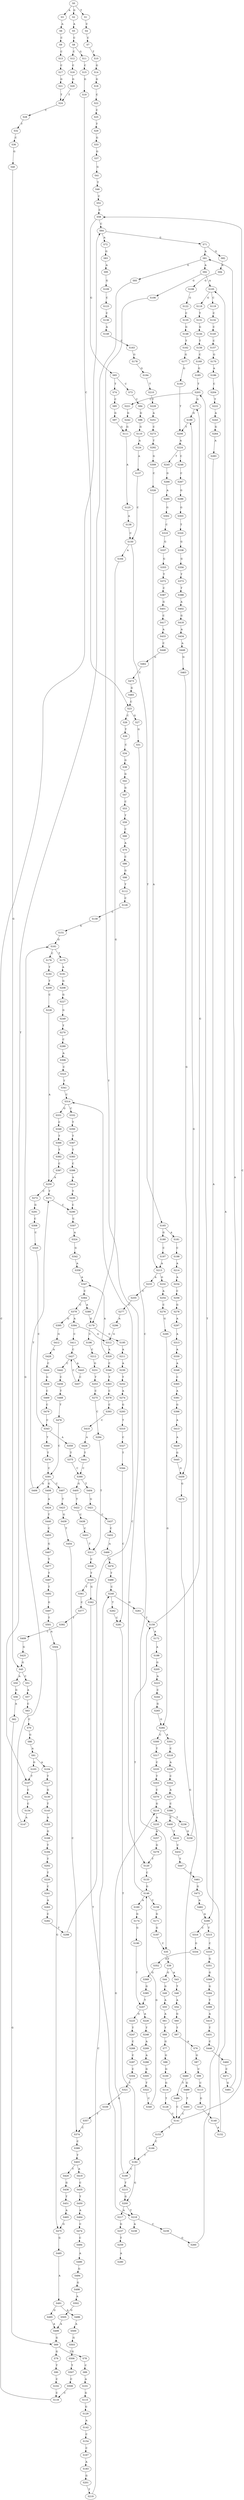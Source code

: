 strict digraph  {
	S0 -> S1 [ label = T ];
	S0 -> S2 [ label = G ];
	S0 -> S3 [ label = A ];
	S1 -> S4 [ label = C ];
	S2 -> S5 [ label = A ];
	S3 -> S6 [ label = A ];
	S4 -> S7 [ label = C ];
	S5 -> S8 [ label = C ];
	S6 -> S9 [ label = C ];
	S7 -> S10 [ label = T ];
	S8 -> S11 [ label = G ];
	S8 -> S12 [ label = C ];
	S9 -> S13 [ label = C ];
	S10 -> S14 [ label = G ];
	S11 -> S15 [ label = C ];
	S12 -> S16 [ label = C ];
	S13 -> S17 [ label = C ];
	S14 -> S18 [ label = G ];
	S15 -> S19 [ label = G ];
	S16 -> S20 [ label = G ];
	S17 -> S21 [ label = G ];
	S18 -> S22 [ label = C ];
	S19 -> S23 [ label = C ];
	S20 -> S24 [ label = T ];
	S21 -> S24 [ label = T ];
	S22 -> S25 [ label = C ];
	S23 -> S26 [ label = C ];
	S23 -> S27 [ label = G ];
	S24 -> S28 [ label = C ];
	S25 -> S29 [ label = T ];
	S26 -> S30 [ label = T ];
	S27 -> S31 [ label = G ];
	S28 -> S32 [ label = T ];
	S29 -> S33 [ label = G ];
	S30 -> S34 [ label = C ];
	S31 -> S35 [ label = C ];
	S32 -> S36 [ label = C ];
	S33 -> S37 [ label = G ];
	S34 -> S38 [ label = G ];
	S35 -> S39 [ label = T ];
	S36 -> S40 [ label = G ];
	S37 -> S41 [ label = G ];
	S38 -> S42 [ label = G ];
	S39 -> S43 [ label = A ];
	S39 -> S44 [ label = G ];
	S40 -> S45 [ label = G ];
	S41 -> S46 [ label = T ];
	S42 -> S47 [ label = G ];
	S43 -> S48 [ label = T ];
	S44 -> S49 [ label = G ];
	S45 -> S50 [ label = A ];
	S45 -> S51 [ label = C ];
	S46 -> S52 [ label = C ];
	S47 -> S53 [ label = C ];
	S48 -> S54 [ label = A ];
	S49 -> S55 [ label = A ];
	S50 -> S56 [ label = G ];
	S51 -> S57 [ label = A ];
	S52 -> S58 [ label = C ];
	S53 -> S59 [ label = T ];
	S54 -> S60 [ label = G ];
	S55 -> S61 [ label = A ];
	S56 -> S62 [ label = A ];
	S57 -> S63 [ label = C ];
	S58 -> S64 [ label = C ];
	S58 -> S65 [ label = G ];
	S59 -> S66 [ label = C ];
	S60 -> S67 [ label = T ];
	S61 -> S68 [ label = T ];
	S62 -> S69 [ label = G ];
	S63 -> S70 [ label = C ];
	S64 -> S71 [ label = G ];
	S64 -> S72 [ label = A ];
	S65 -> S73 [ label = C ];
	S65 -> S74 [ label = T ];
	S66 -> S75 [ label = A ];
	S67 -> S76 [ label = A ];
	S68 -> S77 [ label = G ];
	S69 -> S78 [ label = T ];
	S69 -> S79 [ label = G ];
	S70 -> S80 [ label = G ];
	S71 -> S81 [ label = A ];
	S71 -> S82 [ label = G ];
	S72 -> S83 [ label = G ];
	S73 -> S84 [ label = C ];
	S74 -> S85 [ label = C ];
	S75 -> S86 [ label = C ];
	S76 -> S87 [ label = G ];
	S77 -> S88 [ label = G ];
	S78 -> S89 [ label = C ];
	S79 -> S90 [ label = T ];
	S80 -> S91 [ label = A ];
	S81 -> S92 [ label = A ];
	S81 -> S93 [ label = G ];
	S82 -> S94 [ label = A ];
	S83 -> S95 [ label = A ];
	S84 -> S96 [ label = G ];
	S85 -> S97 [ label = G ];
	S86 -> S98 [ label = G ];
	S87 -> S99 [ label = C ];
	S88 -> S100 [ label = G ];
	S89 -> S101 [ label = A ];
	S90 -> S102 [ label = C ];
	S91 -> S103 [ label = G ];
	S91 -> S104 [ label = A ];
	S92 -> S105 [ label = A ];
	S92 -> S106 [ label = G ];
	S93 -> S107 [ label = T ];
	S94 -> S108 [ label = G ];
	S95 -> S109 [ label = G ];
	S96 -> S110 [ label = G ];
	S97 -> S111 [ label = G ];
	S98 -> S112 [ label = T ];
	S99 -> S113 [ label = C ];
	S100 -> S114 [ label = G ];
	S101 -> S115 [ label = G ];
	S102 -> S116 [ label = C ];
	S103 -> S107 [ label = T ];
	S104 -> S117 [ label = T ];
	S105 -> S118 [ label = G ];
	S105 -> S119 [ label = C ];
	S106 -> S120 [ label = T ];
	S107 -> S121 [ label = C ];
	S108 -> S122 [ label = G ];
	S109 -> S123 [ label = C ];
	S110 -> S124 [ label = A ];
	S111 -> S125 [ label = A ];
	S112 -> S126 [ label = C ];
	S113 -> S127 [ label = G ];
	S114 -> S128 [ label = T ];
	S115 -> S129 [ label = G ];
	S116 -> S64 [ label = C ];
	S117 -> S130 [ label = G ];
	S118 -> S131 [ label = T ];
	S119 -> S132 [ label = C ];
	S120 -> S133 [ label = C ];
	S121 -> S134 [ label = C ];
	S122 -> S135 [ label = C ];
	S123 -> S136 [ label = C ];
	S124 -> S137 [ label = A ];
	S125 -> S138 [ label = A ];
	S126 -> S139 [ label = C ];
	S127 -> S140 [ label = A ];
	S128 -> S141 [ label = C ];
	S129 -> S142 [ label = A ];
	S130 -> S143 [ label = T ];
	S131 -> S144 [ label = G ];
	S132 -> S145 [ label = C ];
	S133 -> S146 [ label = G ];
	S134 -> S147 [ label = A ];
	S135 -> S148 [ label = G ];
	S136 -> S149 [ label = A ];
	S137 -> S150 [ label = C ];
	S138 -> S150 [ label = C ];
	S139 -> S151 [ label = A ];
	S140 -> S152 [ label = A ];
	S141 -> S58 [ label = C ];
	S141 -> S153 [ label = T ];
	S142 -> S154 [ label = C ];
	S143 -> S155 [ label = A ];
	S144 -> S156 [ label = T ];
	S145 -> S157 [ label = C ];
	S146 -> S158 [ label = C ];
	S146 -> S159 [ label = T ];
	S146 -> S160 [ label = A ];
	S147 -> S161 [ label = G ];
	S148 -> S162 [ label = T ];
	S149 -> S163 [ label = C ];
	S150 -> S164 [ label = A ];
	S150 -> S165 [ label = T ];
	S151 -> S161 [ label = G ];
	S152 -> S105 [ label = A ];
	S153 -> S166 [ label = C ];
	S154 -> S167 [ label = C ];
	S155 -> S168 [ label = G ];
	S156 -> S169 [ label = C ];
	S157 -> S170 [ label = G ];
	S158 -> S171 [ label = G ];
	S159 -> S172 [ label = A ];
	S159 -> S173 [ label = G ];
	S160 -> S174 [ label = G ];
	S161 -> S175 [ label = T ];
	S161 -> S176 [ label = C ];
	S162 -> S177 [ label = G ];
	S163 -> S178 [ label = G ];
	S164 -> S179 [ label = G ];
	S165 -> S180 [ label = G ];
	S165 -> S181 [ label = A ];
	S166 -> S182 [ label = T ];
	S167 -> S183 [ label = A ];
	S168 -> S184 [ label = T ];
	S169 -> S185 [ label = G ];
	S170 -> S186 [ label = A ];
	S171 -> S187 [ label = G ];
	S172 -> S188 [ label = A ];
	S173 -> S189 [ label = G ];
	S174 -> S190 [ label = G ];
	S175 -> S191 [ label = A ];
	S176 -> S192 [ label = T ];
	S177 -> S193 [ label = G ];
	S178 -> S194 [ label = G ];
	S179 -> S195 [ label = G ];
	S179 -> S196 [ label = C ];
	S180 -> S197 [ label = C ];
	S181 -> S198 [ label = C ];
	S182 -> S199 [ label = C ];
	S182 -> S200 [ label = G ];
	S183 -> S201 [ label = G ];
	S184 -> S202 [ label = T ];
	S185 -> S203 [ label = T ];
	S186 -> S204 [ label = C ];
	S187 -> S35 [ label = C ];
	S188 -> S205 [ label = G ];
	S189 -> S206 [ label = T ];
	S190 -> S207 [ label = T ];
	S191 -> S208 [ label = G ];
	S192 -> S209 [ label = T ];
	S193 -> S206 [ label = T ];
	S194 -> S210 [ label = T ];
	S195 -> S211 [ label = A ];
	S196 -> S212 [ label = C ];
	S197 -> S213 [ label = A ];
	S198 -> S214 [ label = A ];
	S199 -> S215 [ label = T ];
	S199 -> S216 [ label = G ];
	S200 -> S217 [ label = A ];
	S200 -> S218 [ label = T ];
	S201 -> S219 [ label = T ];
	S202 -> S220 [ label = T ];
	S203 -> S221 [ label = C ];
	S203 -> S173 [ label = G ];
	S204 -> S222 [ label = T ];
	S205 -> S223 [ label = A ];
	S206 -> S224 [ label = A ];
	S207 -> S225 [ label = G ];
	S207 -> S226 [ label = A ];
	S208 -> S227 [ label = G ];
	S209 -> S228 [ label = C ];
	S210 -> S229 [ label = T ];
	S211 -> S230 [ label = A ];
	S212 -> S231 [ label = G ];
	S213 -> S232 [ label = G ];
	S213 -> S233 [ label = A ];
	S214 -> S234 [ label = A ];
	S215 -> S200 [ label = G ];
	S216 -> S235 [ label = A ];
	S216 -> S236 [ label = T ];
	S217 -> S237 [ label = G ];
	S218 -> S238 [ label = A ];
	S218 -> S239 [ label = C ];
	S219 -> S240 [ label = C ];
	S220 -> S241 [ label = C ];
	S221 -> S242 [ label = G ];
	S222 -> S243 [ label = A ];
	S223 -> S244 [ label = C ];
	S224 -> S245 [ label = T ];
	S224 -> S246 [ label = C ];
	S225 -> S247 [ label = T ];
	S226 -> S248 [ label = T ];
	S227 -> S249 [ label = G ];
	S228 -> S250 [ label = A ];
	S229 -> S251 [ label = A ];
	S230 -> S252 [ label = T ];
	S231 -> S253 [ label = T ];
	S232 -> S254 [ label = A ];
	S233 -> S255 [ label = C ];
	S234 -> S256 [ label = C ];
	S235 -> S257 [ label = A ];
	S236 -> S258 [ label = G ];
	S237 -> S259 [ label = T ];
	S239 -> S260 [ label = G ];
	S240 -> S261 [ label = G ];
	S240 -> S262 [ label = T ];
	S241 -> S263 [ label = A ];
	S242 -> S111 [ label = G ];
	S243 -> S264 [ label = G ];
	S244 -> S265 [ label = G ];
	S245 -> S266 [ label = G ];
	S246 -> S267 [ label = C ];
	S247 -> S268 [ label = C ];
	S248 -> S269 [ label = A ];
	S249 -> S270 [ label = T ];
	S250 -> S271 [ label = T ];
	S250 -> S272 [ label = C ];
	S251 -> S273 [ label = C ];
	S252 -> S274 [ label = A ];
	S253 -> S275 [ label = C ];
	S254 -> S276 [ label = C ];
	S255 -> S277 [ label = C ];
	S256 -> S278 [ label = G ];
	S257 -> S279 [ label = G ];
	S258 -> S189 [ label = G ];
	S259 -> S280 [ label = A ];
	S260 -> S203 [ label = T ];
	S261 -> S159 [ label = T ];
	S262 -> S281 [ label = C ];
	S263 -> S282 [ label = C ];
	S264 -> S283 [ label = A ];
	S265 -> S284 [ label = G ];
	S266 -> S285 [ label = A ];
	S267 -> S286 [ label = G ];
	S268 -> S287 [ label = C ];
	S269 -> S288 [ label = A ];
	S270 -> S289 [ label = C ];
	S271 -> S290 [ label = C ];
	S272 -> S291 [ label = G ];
	S273 -> S292 [ label = T ];
	S274 -> S293 [ label = G ];
	S275 -> S294 [ label = C ];
	S276 -> S295 [ label = G ];
	S277 -> S296 [ label = A ];
	S278 -> S297 [ label = A ];
	S279 -> S120 [ label = T ];
	S281 -> S182 [ label = T ];
	S282 -> S298 [ label = T ];
	S283 -> S299 [ label = A ];
	S284 -> S300 [ label = C ];
	S284 -> S301 [ label = A ];
	S285 -> S302 [ label = G ];
	S286 -> S303 [ label = G ];
	S287 -> S304 [ label = C ];
	S288 -> S305 [ label = G ];
	S289 -> S306 [ label = A ];
	S290 -> S307 [ label = C ];
	S291 -> S308 [ label = C ];
	S292 -> S309 [ label = G ];
	S293 -> S310 [ label = T ];
	S294 -> S311 [ label = T ];
	S295 -> S284 [ label = G ];
	S296 -> S312 [ label = G ];
	S297 -> S313 [ label = A ];
	S298 -> S314 [ label = C ];
	S299 -> S315 [ label = T ];
	S299 -> S316 [ label = C ];
	S300 -> S317 [ label = T ];
	S301 -> S318 [ label = C ];
	S302 -> S319 [ label = C ];
	S303 -> S320 [ label = T ];
	S304 -> S321 [ label = T ];
	S305 -> S322 [ label = T ];
	S306 -> S323 [ label = C ];
	S307 -> S324 [ label = A ];
	S308 -> S325 [ label = C ];
	S309 -> S326 [ label = C ];
	S310 -> S327 [ label = C ];
	S311 -> S328 [ label = C ];
	S312 -> S329 [ label = A ];
	S313 -> S330 [ label = A ];
	S314 -> S331 [ label = G ];
	S314 -> S332 [ label = C ];
	S315 -> S333 [ label = C ];
	S316 -> S334 [ label = G ];
	S317 -> S335 [ label = C ];
	S318 -> S336 [ label = A ];
	S319 -> S337 [ label = G ];
	S320 -> S338 [ label = G ];
	S321 -> S339 [ label = G ];
	S322 -> S340 [ label = C ];
	S323 -> S341 [ label = T ];
	S324 -> S342 [ label = G ];
	S325 -> S343 [ label = C ];
	S326 -> S213 [ label = A ];
	S327 -> S344 [ label = T ];
	S328 -> S345 [ label = T ];
	S329 -> S346 [ label = C ];
	S329 -> S347 [ label = A ];
	S330 -> S348 [ label = A ];
	S331 -> S349 [ label = C ];
	S332 -> S350 [ label = T ];
	S333 -> S351 [ label = G ];
	S334 -> S352 [ label = A ];
	S335 -> S353 [ label = T ];
	S336 -> S354 [ label = C ];
	S337 -> S355 [ label = G ];
	S338 -> S356 [ label = G ];
	S339 -> S357 [ label = T ];
	S340 -> S146 [ label = G ];
	S341 -> S314 [ label = C ];
	S342 -> S358 [ label = A ];
	S343 -> S359 [ label = A ];
	S343 -> S360 [ label = T ];
	S344 -> S281 [ label = C ];
	S345 -> S361 [ label = T ];
	S345 -> S362 [ label = G ];
	S346 -> S363 [ label = T ];
	S347 -> S364 [ label = C ];
	S348 -> S365 [ label = C ];
	S349 -> S366 [ label = T ];
	S350 -> S367 [ label = T ];
	S351 -> S368 [ label = G ];
	S352 -> S369 [ label = G ];
	S353 -> S370 [ label = C ];
	S354 -> S371 [ label = A ];
	S355 -> S372 [ label = T ];
	S356 -> S373 [ label = T ];
	S357 -> S374 [ label = C ];
	S358 -> S347 [ label = A ];
	S359 -> S375 [ label = T ];
	S360 -> S376 [ label = T ];
	S361 -> S377 [ label = C ];
	S362 -> S218 [ label = T ];
	S363 -> S378 [ label = C ];
	S364 -> S379 [ label = C ];
	S364 -> S380 [ label = A ];
	S365 -> S381 [ label = A ];
	S366 -> S382 [ label = T ];
	S367 -> S383 [ label = T ];
	S368 -> S384 [ label = G ];
	S369 -> S385 [ label = G ];
	S370 -> S216 [ label = G ];
	S371 -> S386 [ label = C ];
	S372 -> S387 [ label = C ];
	S373 -> S388 [ label = T ];
	S374 -> S389 [ label = C ];
	S375 -> S390 [ label = C ];
	S376 -> S391 [ label = C ];
	S377 -> S392 [ label = T ];
	S378 -> S393 [ label = C ];
	S379 -> S394 [ label = A ];
	S379 -> S395 [ label = G ];
	S380 -> S179 [ label = G ];
	S381 -> S396 [ label = G ];
	S382 -> S397 [ label = C ];
	S383 -> S398 [ label = C ];
	S384 -> S399 [ label = T ];
	S385 -> S207 [ label = T ];
	S386 -> S400 [ label = C ];
	S387 -> S401 [ label = G ];
	S388 -> S402 [ label = A ];
	S389 -> S403 [ label = T ];
	S390 -> S404 [ label = T ];
	S390 -> S405 [ label = G ];
	S391 -> S406 [ label = A ];
	S391 -> S407 [ label = C ];
	S391 -> S408 [ label = G ];
	S392 -> S409 [ label = C ];
	S393 -> S410 [ label = C ];
	S394 -> S312 [ label = G ];
	S394 -> S411 [ label = C ];
	S395 -> S412 [ label = G ];
	S396 -> S413 [ label = A ];
	S397 -> S250 [ label = A ];
	S398 -> S414 [ label = A ];
	S399 -> S415 [ label = A ];
	S400 -> S416 [ label = T ];
	S401 -> S417 [ label = C ];
	S402 -> S418 [ label = G ];
	S403 -> S419 [ label = A ];
	S403 -> S420 [ label = T ];
	S404 -> S421 [ label = G ];
	S405 -> S422 [ label = T ];
	S406 -> S271 [ label = T ];
	S407 -> S423 [ label = T ];
	S408 -> S424 [ label = A ];
	S409 -> S425 [ label = G ];
	S410 -> S426 [ label = A ];
	S411 -> S427 [ label = C ];
	S412 -> S428 [ label = A ];
	S413 -> S429 [ label = A ];
	S414 -> S430 [ label = T ];
	S415 -> S431 [ label = T ];
	S416 -> S432 [ label = C ];
	S417 -> S433 [ label = A ];
	S418 -> S434 [ label = A ];
	S419 -> S435 [ label = C ];
	S420 -> S436 [ label = G ];
	S421 -> S437 [ label = C ];
	S422 -> S438 [ label = C ];
	S423 -> S439 [ label = G ];
	S424 -> S440 [ label = T ];
	S425 -> S45 [ label = G ];
	S426 -> S441 [ label = T ];
	S427 -> S442 [ label = C ];
	S427 -> S443 [ label = A ];
	S428 -> S444 [ label = C ];
	S429 -> S445 [ label = G ];
	S430 -> S290 [ label = C ];
	S431 -> S446 [ label = C ];
	S432 -> S447 [ label = T ];
	S433 -> S448 [ label = C ];
	S434 -> S449 [ label = A ];
	S435 -> S450 [ label = T ];
	S436 -> S451 [ label = T ];
	S437 -> S452 [ label = C ];
	S438 -> S453 [ label = C ];
	S439 -> S454 [ label = T ];
	S440 -> S455 [ label = C ];
	S441 -> S390 [ label = C ];
	S442 -> S456 [ label = C ];
	S443 -> S457 [ label = C ];
	S444 -> S458 [ label = G ];
	S445 -> S459 [ label = G ];
	S446 -> S460 [ label = C ];
	S447 -> S461 [ label = A ];
	S448 -> S462 [ label = G ];
	S449 -> S463 [ label = G ];
	S450 -> S464 [ label = A ];
	S451 -> S465 [ label = A ];
	S452 -> S466 [ label = A ];
	S453 -> S311 [ label = T ];
	S454 -> S374 [ label = C ];
	S455 -> S467 [ label = G ];
	S456 -> S468 [ label = T ];
	S457 -> S427 [ label = C ];
	S458 -> S469 [ label = C ];
	S459 -> S470 [ label = G ];
	S460 -> S471 [ label = C ];
	S461 -> S472 [ label = G ];
	S462 -> S473 [ label = C ];
	S463 -> S459 [ label = G ];
	S464 -> S474 [ label = C ];
	S465 -> S475 [ label = G ];
	S466 -> S476 [ label = G ];
	S467 -> S477 [ label = T ];
	S468 -> S478 [ label = T ];
	S469 -> S479 [ label = C ];
	S470 -> S480 [ label = G ];
	S471 -> S481 [ label = G ];
	S472 -> S482 [ label = A ];
	S473 -> S483 [ label = G ];
	S474 -> S484 [ label = C ];
	S475 -> S485 [ label = G ];
	S476 -> S486 [ label = T ];
	S477 -> S487 [ label = T ];
	S478 -> S391 [ label = C ];
	S479 -> S343 [ label = C ];
	S480 -> S488 [ label = T ];
	S480 -> S489 [ label = G ];
	S481 -> S81 [ label = A ];
	S482 -> S299 [ label = A ];
	S483 -> S23 [ label = C ];
	S484 -> S490 [ label = A ];
	S485 -> S491 [ label = A ];
	S486 -> S240 [ label = C ];
	S487 -> S492 [ label = T ];
	S488 -> S141 [ label = C ];
	S489 -> S493 [ label = T ];
	S490 -> S494 [ label = G ];
	S491 -> S495 [ label = G ];
	S491 -> S496 [ label = A ];
	S492 -> S497 [ label = G ];
	S493 -> S141 [ label = C ];
	S494 -> S498 [ label = G ];
	S495 -> S499 [ label = A ];
	S496 -> S500 [ label = A ];
	S497 -> S501 [ label = T ];
	S498 -> S502 [ label = A ];
	S499 -> S69 [ label = G ];
	S500 -> S503 [ label = G ];
	S501 -> S504 [ label = A ];
	S502 -> S505 [ label = G ];
	S503 -> S506 [ label = G ];
	S504 -> S475 [ label = G ];
	S505 -> S499 [ label = A ];
	S506 -> S507 [ label = T ];
	S507 -> S508 [ label = C ];
	S508 -> S116 [ label = C ];
}
